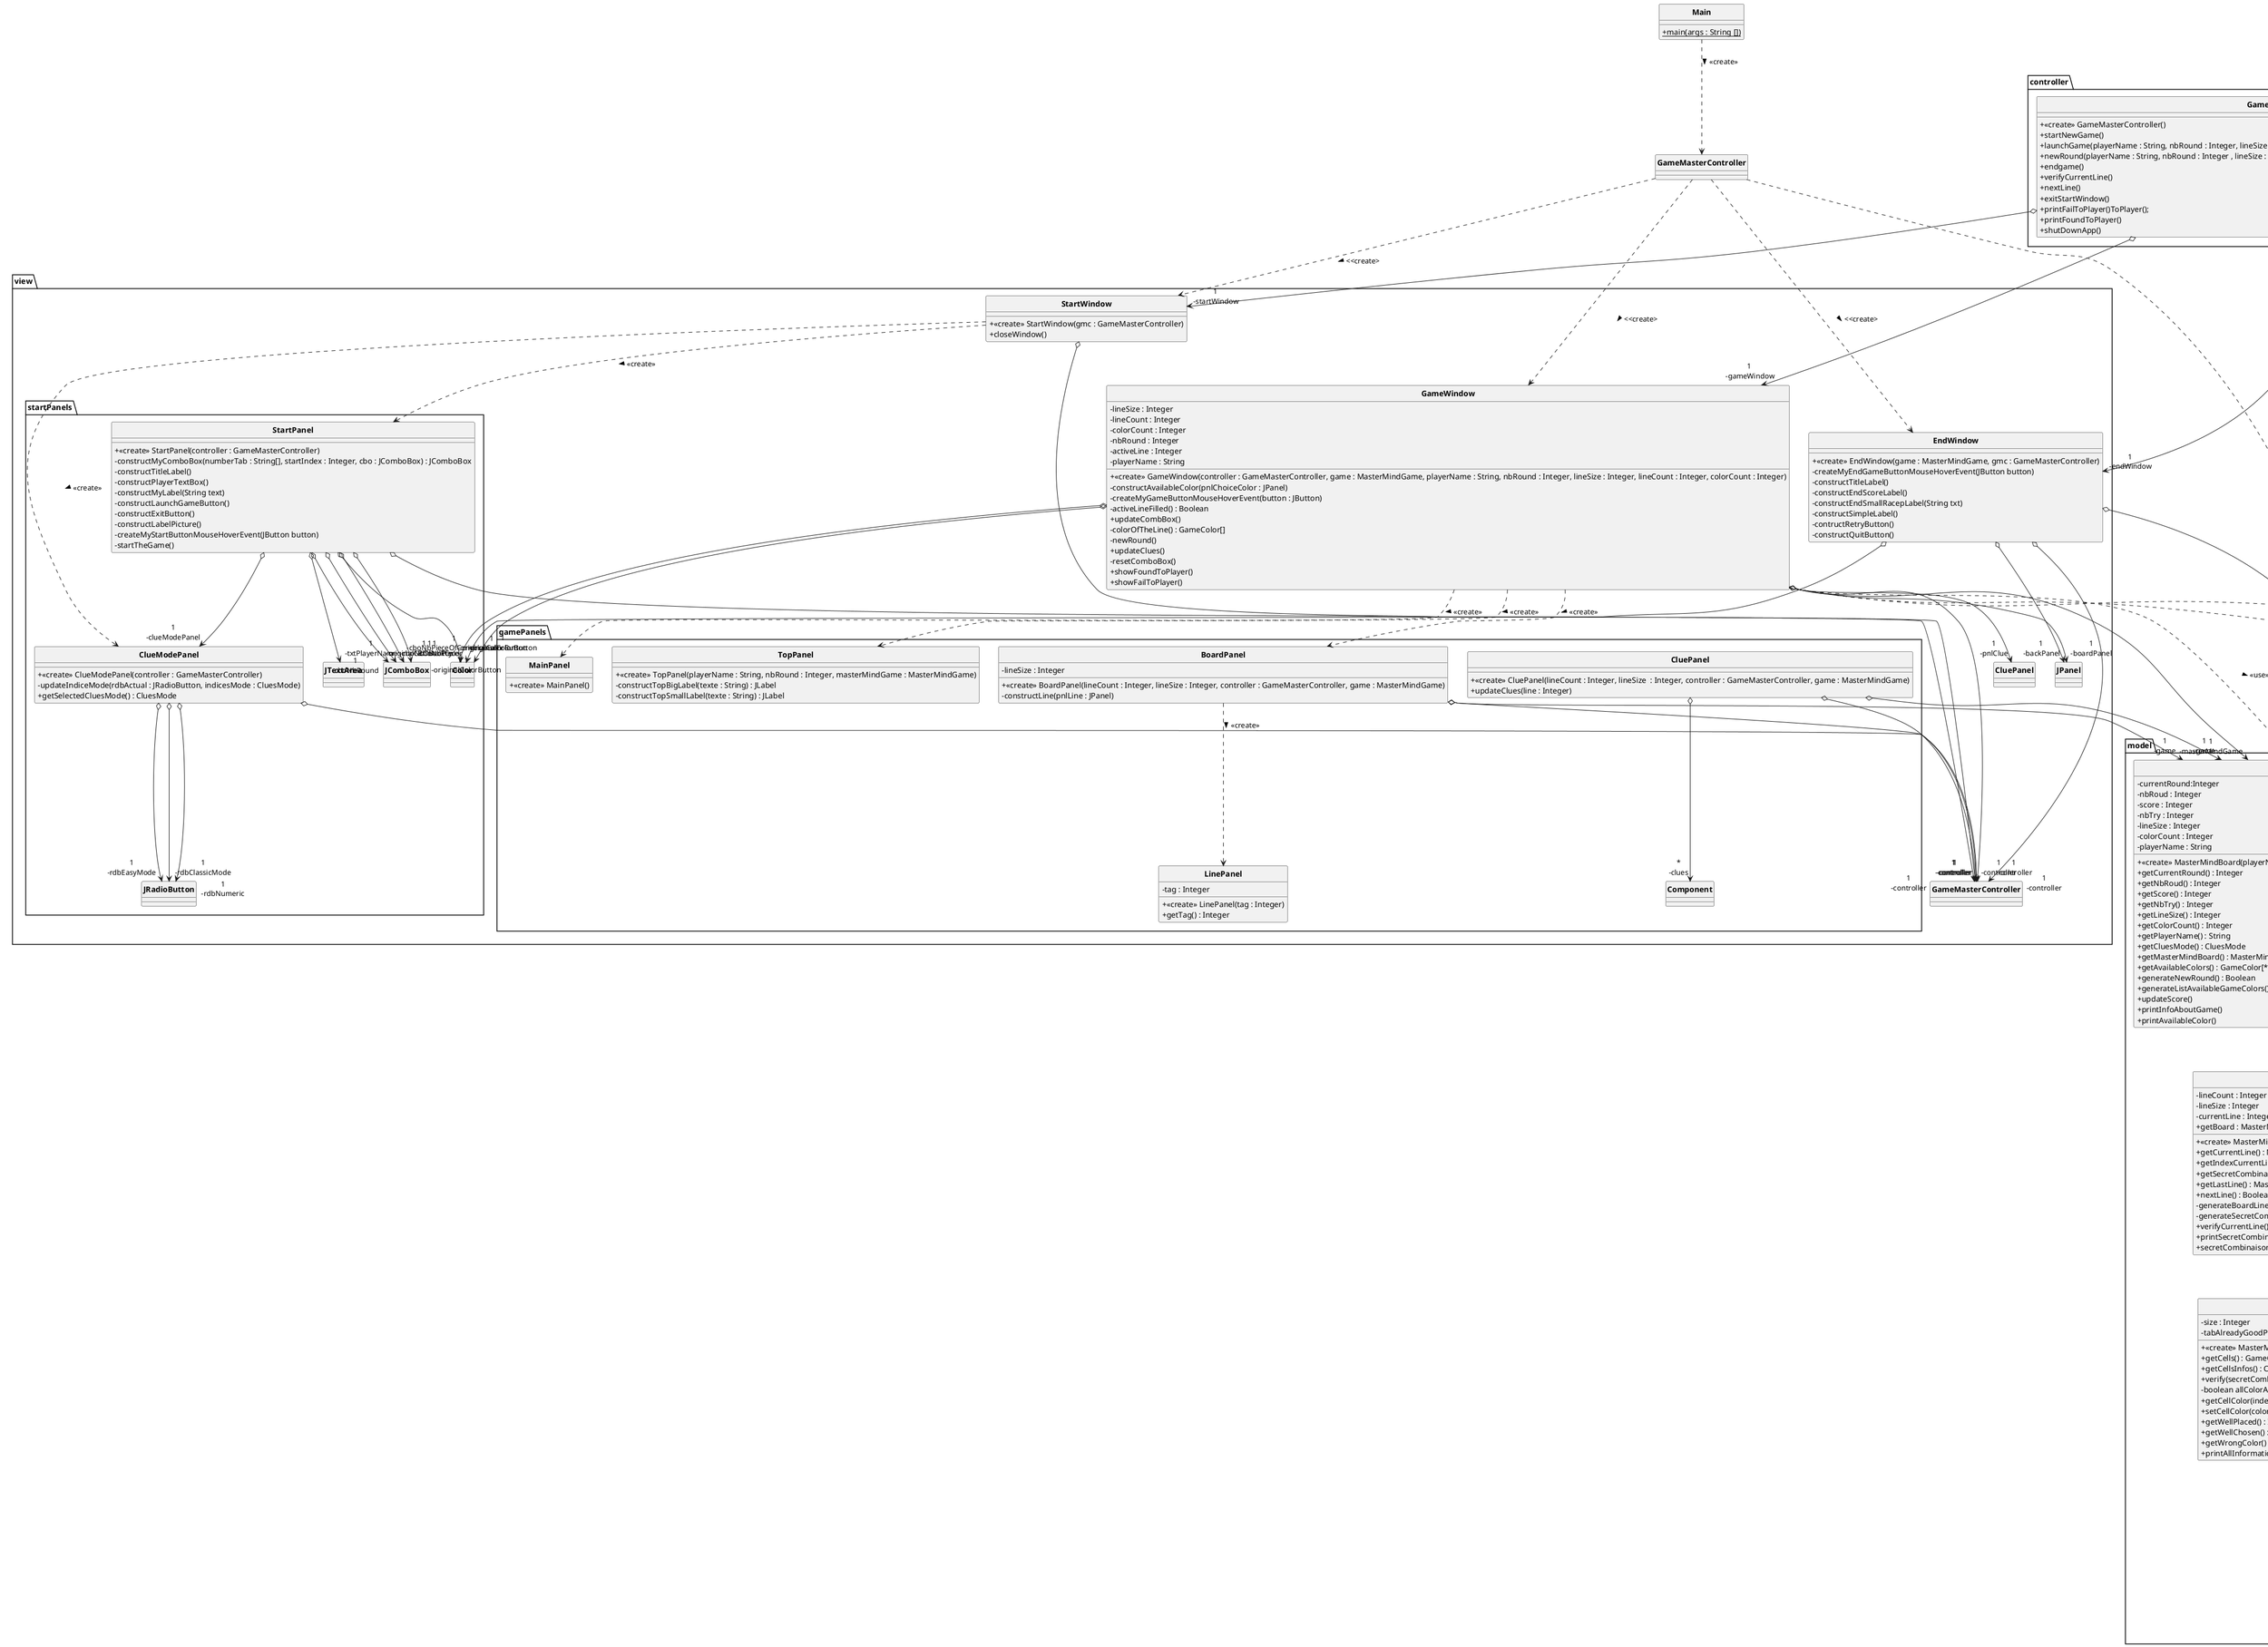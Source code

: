 @startuml
skinparam style strictuml
skinparam classAttributeIconSize 0
skinparam classFontStyle Bold

package model
{
    enum "<<enum>>\nCellInfo" as CellInfo
    {
        WELL_PLACED
        GOOD_COLOR
        NOT_PRESENT
        NONE
    }

    enum "<<enum>>\nCluesMode" as CluesMode
    {
        EASY_MODE
        CLASSIC_MODE
        NUMERIC_MODE
    }

    enum "<<enum>>\nGameColor" as GameColor
    {
        RED
        GREEN
        BLUE
        YELLOW
        ORANGE
        PINK
        GREY
        WHITE
        NONE
    }

    class MasterMindBoard
    {
        - lineCount : Integer
        - lineSize : Integer
        - currentLine : Integer
        + <<create>> MasterMindBoard(lineSize:Integer, lineCount:Integer, availableColors : GameColor[*])
        + getCurrentLine() : MasterMindLine
        + getIndexCurrentLine() : Integer
        + getSecretCombination() : MasterMindLine
        + getBoard : MasterMindLine[*]
        + getLastLine() : MasterMindLine
        + nextLine() : Boolean
        - generateBoardLines()
        - generateSecretCombination()
        + verifyCurrentLine() : Boolean
        + printSecretCombination()
        + secretCombinaisonToString():String
    }

    MasterMindBoard o--> " 1\n -secretCombination\n\n * -board" MasterMindLine
    MasterMindBoard o--> " *\n -availableColors" GameColor

    class MasterMindGame
    {
        - currentRound:Integer
        - nbRoud : Integer
        - score : Integer
        - nbTry : Integer
        - lineSize : Integer
        - colorCount : Integer
        - playerName : String
        + <<create>> MasterMindBoard(playerName : String, nbRoud : Integer, lineSize : Integer, colorCount : Integer, nbTry : Integer,cluesMode : CluesMode)
        + getCurrentRound() : Integer
        + getNbRoud() : Integer
        + getScore() : Integer
        + getNbTry() : Integer
        + getLineSize() : Integer
        + getColorCount() : Integer
        + getPlayerName() : String
        + getCluesMode() : CluesMode
        + getMasterMindBoard() : MasterMindBoard
        + getAvailableColors() : GameColor[*]
        + generateNewRound() : Boolean
        + generateListAvailableGameColors()
        + updateScore()
        + printInfoAboutGame()
        + printAvailableColor()
    }

    MasterMindGame o--> " 1\n -cluesMode" CluesMode
    MasterMindGame o--> " 1\n -masterMindBoard" MasterMindBoard
    MasterMindGame o--> " *\n -availableColors" GameColor

    class MasterMindLine
    {
        - size : Integer
        - tabAlreadyGoodPlace[] : Boolean
        +<<create>> MasterMindLine(size:Integer)
        + getCells() : GameColor[*]
        + getCellsInfos() : CellInfo[*]
        + verify(secretCombination:MasterMindLine) : Boolean
        - boolean allColorAlreadyWellPlaced(c : GameColor, secretCombination : MasterMindLine)
        + getCellColor(index:Integer) : GameColor
        + setCellColor(color:GameColor, index:Integer)
        + getWellPlaced() : Integer
        + getWellChosen() : Integer
        + getWrongColor() : Integer
        + printAllInformationsAboutTheLine(secretCombination:MasterMindLine)
    }

    MasterMindLine o--> " *\n -cells" GameColor
    MasterMindLine o--> " *\n -cellInfos" CellInfo
}

package view
{
    class StartWindow
    {
        + <<create>> StartWindow(gmc : GameMasterController)
        + closeWindow()
    }

    StartWindow o--> "1\n-controller" GameMasterController

    package startPanels
    {
        class StartPanel
        {
                + <<create>> StartPanel(controller : GameMasterController)
                - constructMyComboBox(numberTab : String[], startIndex : Integer, cbo : JComboBox) : JComboBox
                - constructTitleLabel()
                - constructPlayerTextBox()
                - constructMyLabel(String text)
                - constructLaunchGameButton()
                - constructExitButton()
                - constructLabelPicture()
                - createMyStartButtonMouseHoverEvent(JButton button)
                - startTheGame()
        }

        StartPanel o--> "1\n-controller" GameMasterController
        StartPanel o--> "1\n-txtPlayerName" JTextArea
        StartPanel o--> "1\n-cboNbRound" JComboBox
        StartPanel o--> "1\n-cboNbTotalPiece" JComboBox
        StartPanel o--> "1\n-cboNbTry" JComboBox
        StartPanel o--> "1\n-cboNbPieceOfCombinaison" JComboBox
        StartPanel o--> "1\n-clueModePanel" ClueModePanel
        StartPanel o--> "1\n-originalColorButton" Color

        class ClueModePanel
        {
            + <<create>> ClueModePanel(controller : GameMasterController)
            - updateIndiceMode(rdbActual : JRadioButton, indicesMode : CluesMode)
            + getSelectedCluesMode() : CluesMode
        }

        ClueModePanel o--> "1\n-controller" GameMasterController
        ClueModePanel o--> "1\n-rdbEasyMode" JRadioButton
        ClueModePanel o--> "1\n-rdbClassicMode" JRadioButton
        ClueModePanel o--> "1\n-rdbNumeric" JRadioButton
    }

    class GameWindow
    {
        - lineSize : Integer
        - lineCount : Integer
        - colorCount : Integer
        - nbRound : Integer
        - activeLine : Integer
        - playerName : String
        + <<create>> GameWindow(controller : GameMasterController, game : MasterMindGame, playerName : String, nbRound : Integer, lineSize : Integer, lineCount : Integer, colorCount : Integer)
        - constructAvailableColor(pnlChoiceColor : JPanel)
        - createMyGameButtonMouseHoverEvent(button : JButton)
        - activeLineFilled() : Boolean
        + updateCombBox()
        - colorOfTheLine() : GameColor[]
        - newRound()
        + updateClues()
        - resetComboBox()
        + showFoundToPlayer()
        + showFailToPlayer()
    }

    GameWindow o--> "1\n-controller" GameMasterController
    GameWindow o--> "1\n-masterMindGame" MasterMindGame
    GameWindow o--> "1\n-boardPanel" JPanel
    GameWindow o--> "1\n-pnlClue" CluePanel
    GameWindow o--> "1\n-originalCBOBackColor" Color
    GameWindow o--> "1\n-originalColorButton" Color

    package gamePanels
    {
        class BoardPanel
        {
           - lineSize : Integer
           + <<create>> BoardPanel(lineCount : Integer, lineSize : Integer, controller : GameMasterController, game : MasterMindGame)
           - constructLine(pnlLine : JPanel)
        }

        BoardPanel o--> "1\n-controller" GameMasterController
        BoardPanel o--> "1\n-game" MasterMindGame

        class CluePanel
        {
            + <<create>> CluePanel(lineCount : Integer, lineSize  : Integer, controller : GameMasterController, game : MasterMindGame)
            + updateClues(line : Integer)

        }

        CluePanel o--> "1\n-controller" GameMasterController
        CluePanel o--> "1\n-game" MasterMindGame
        CluePanel o--> "*\n-clues" Component

        class LinePanel
        {
            - tag : Integer
            + <<create>> LinePanel(tag : Integer)
            + getTag() : Integer
        }

        class MainPanel
        {
            + <<create>> MainPanel()
        }

        class TopPanel
        {
           + <<create>> TopPanel(playerName : String, nbRound : Integer, masterMindGame : MasterMindGame)
           - constructTopBigLabel(texte : String) : JLabel
           - constructTopSmallLabel(texte : String) : JLabel
        }
    }

    class EndWindow
    {
        + <<create>> EndWindow(game : MasterMindGame, gmc : GameMasterController)
        - createMyEndGameButtonMouseHoverEvent(JButton button)
        - constructTitleLabel()
        - constructEndScoreLabel()
        - constructEndSmallRacepLabel(String txt)
        - constructSimpleLabel()
        - contructRetryButton()
        - constructQuitButton()
    }

    EndWindow o--> "1\n -game" MasterMindGame
    EndWindow o--> "1\n -controller" GameMasterController
    EndWindow o--> "1\n -originalColorButton" Color
    EndWindow o--> "1\n -backPanel" JPanel
}

package controller
{
    class GameMasterController
    {
        + <<create>> GameMasterController()
        + startNewGame()
        + launchGame(playerName : String, nbRound : Integer, lineSize : Integer, lineCount : Integer, colorCount : Integer, cluesMode : CluesMode)
        + newRound(playerName : String, nbRound : Integer , lineSize : Integer, lineCount : Integer, colorCount : Integer, abandond :  Boolean)
        + endgame()
        + verifyCurrentLine()
        + nextLine()
        + exitStartWindow()
        + printFailToPlayer()ToPlayer();
        + printFoundToPlayer()
        + shutDownApp()
    }

    GameMasterController o--> "1\n -startWindow" StartWindow
    GameMasterController o--> "1\n -gameWindow" GameWindow
    GameMasterController o--> "1\n -endWindow" EndWindow
    GameMasterController o--> "1\n -game" MasterMindGame
}

package helpersLib
{
    class Helpers
    {
        + {static} transformGameColorIntoColor(c : GameColor) : Color
        + {static} String translateCluesModeToFrench(cluesMode : CluesMode) : String
        + {static} String translateColorToFrench(c GameColor) : String
    }
}

class Main
{
    + {static} main(args : String [])
}

'The uses and create
Main ..> GameMasterController : > <<create>>

StartWindow ..> StartPanel : > <<create>>
StartWindow ..> ClueModePanel : > <<create>>

GameWindow ..> MainPanel : > <<create>>
GameWindow ..> CluePanel : > <<create>>
GameWindow ..> BoardPanel : > <<create>>
GameWindow ..> TopPanel : > <<create>>
GameWindow ..> GameColor : > <<use>>
GameWindow ..> MasterMindGame : > <<use>>

CluePanel ..> CluesMode : > <<use>>

BoardPanel ..> LinePanel : > <<create>>

MasterMindGame ..> MasterMindBoard : > <<create>>
MasterMindGame ..> GameColor : > <<use>>
MasterMindGame ..> CluesMode : > <<use>>

MasterMindBoard ..> MasterMindLine : > <<create>>
MasterMindBoard ..> Helpers : > <<use>>

MasterMindLine ..> CellInfo : > <<use>>
MasterMindLine ..> CluesMode : > <<use>>
MasterMindLine ..> GameColor : > <<use>>

Helpers ..> CluesMode : > <<use>
Helpers ..> GameColor : > <<use>

GameMasterController ..> StartWindow : > <<create>
GameMasterController ..> GameWindow : > <<create>
GameMasterController ..> EndWindow : > <<create>
GameMasterController ..> MasterMindGame : > <<create>


@enduml